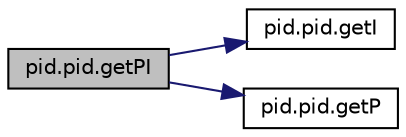digraph "pid.pid.getPI"
{
 // LATEX_PDF_SIZE
  edge [fontname="Helvetica",fontsize="10",labelfontname="Helvetica",labelfontsize="10"];
  node [fontname="Helvetica",fontsize="10",shape=record];
  rankdir="LR";
  Node1 [label="pid.pid.getPI",height=0.2,width=0.4,color="black", fillcolor="grey75", style="filled", fontcolor="black",tooltip=" "];
  Node1 -> Node2 [color="midnightblue",fontsize="10",style="solid",fontname="Helvetica"];
  Node2 [label="pid.pid.getI",height=0.2,width=0.4,color="black", fillcolor="white", style="filled",URL="$classpid_1_1pid.html#af2c484b400f2a217428357ae63916b1a",tooltip=" "];
  Node1 -> Node3 [color="midnightblue",fontsize="10",style="solid",fontname="Helvetica"];
  Node3 [label="pid.pid.getP",height=0.2,width=0.4,color="black", fillcolor="white", style="filled",URL="$classpid_1_1pid.html#acb3ce6980929fa79294ddde1195945ae",tooltip=" "];
}
